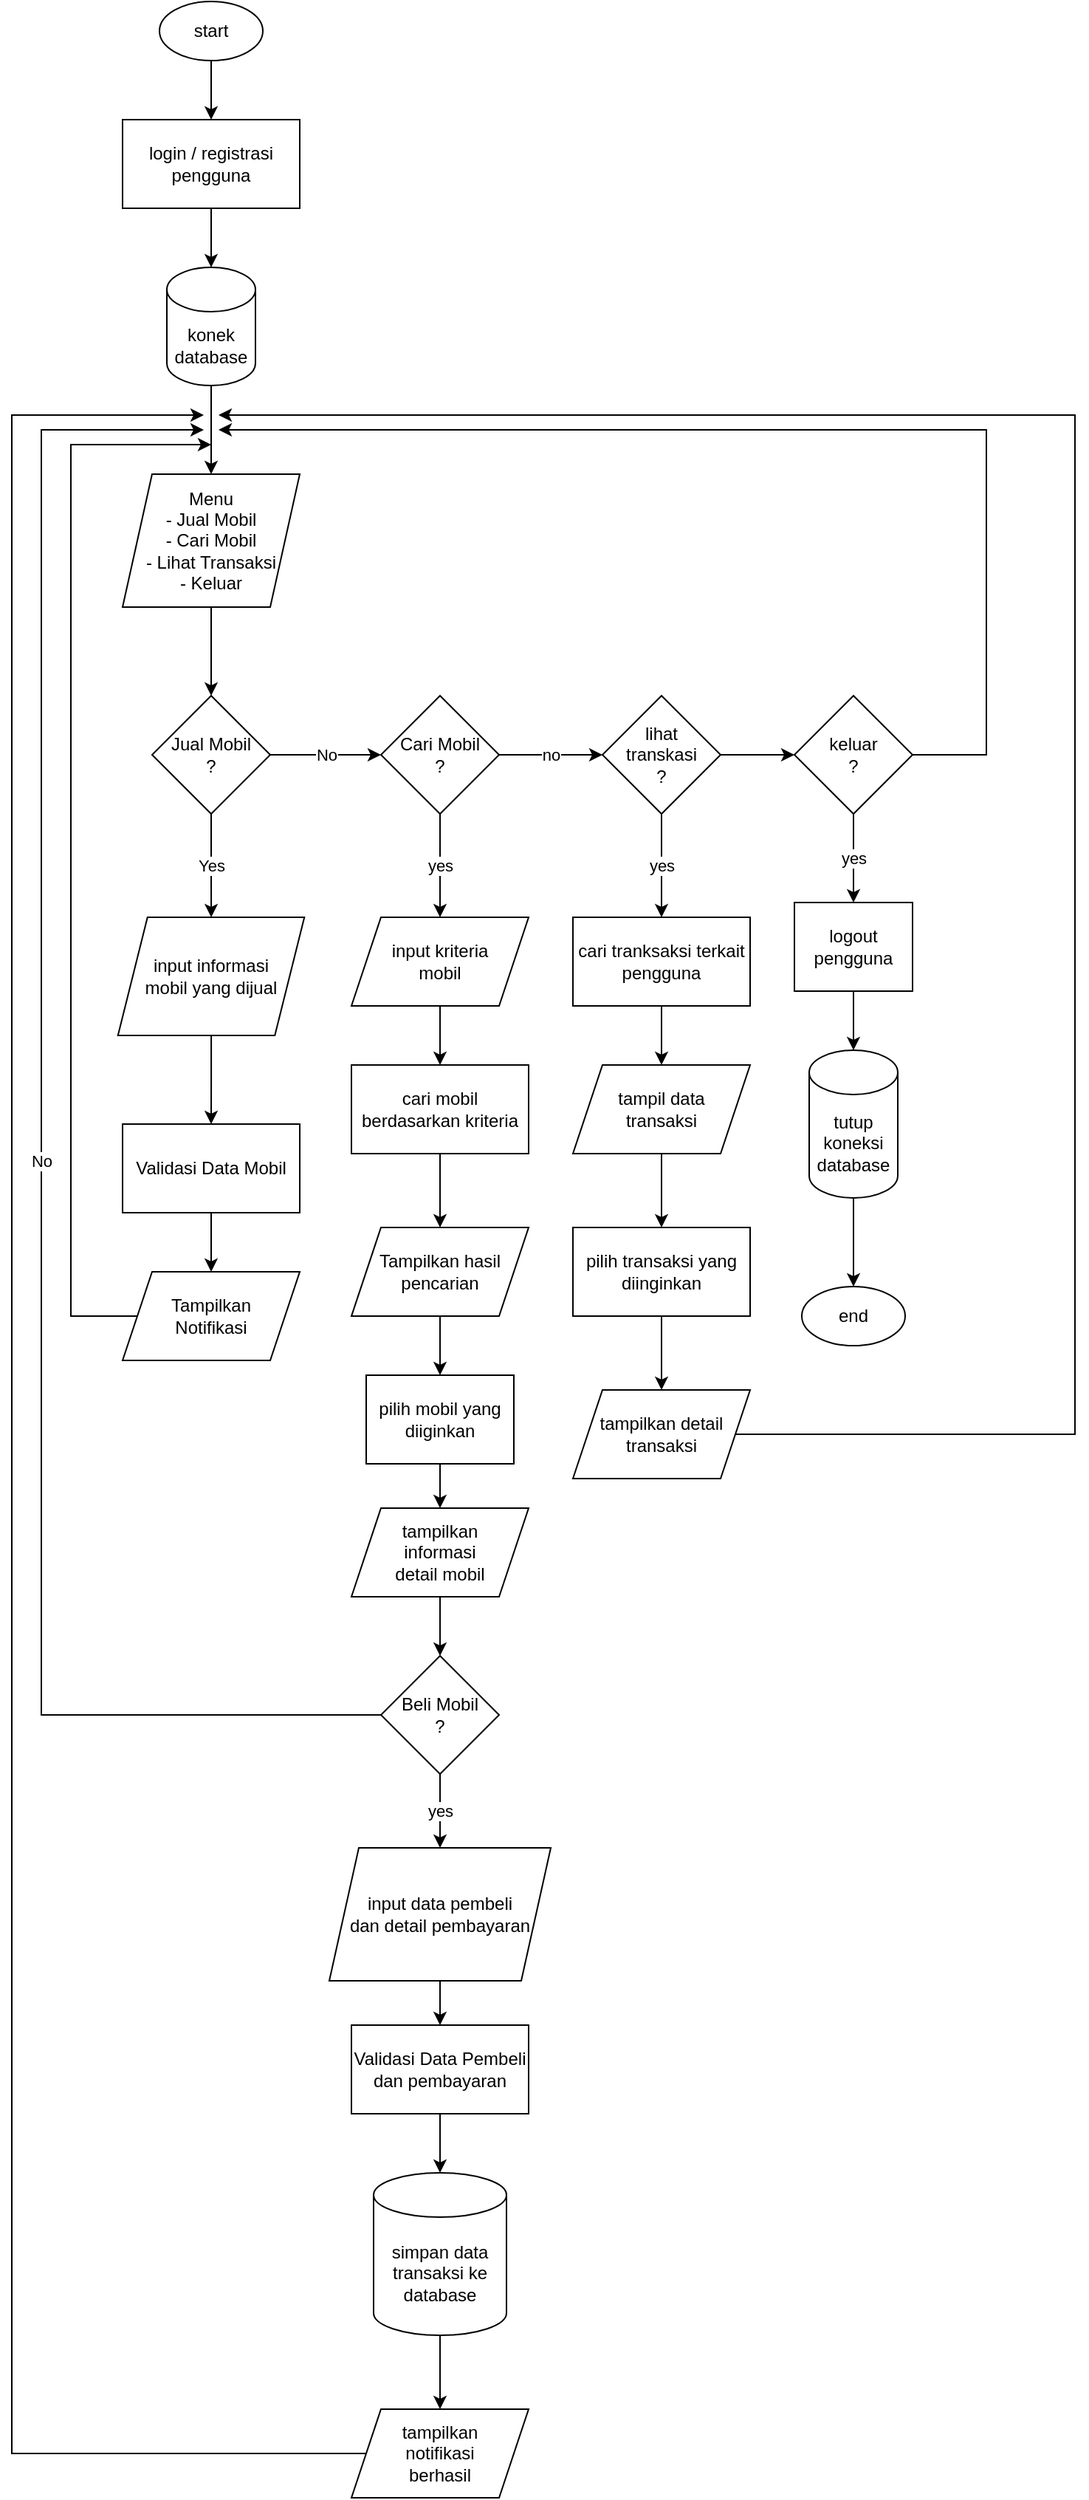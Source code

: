 <mxfile version="21.5.0" type="device">
  <diagram name="Page-1" id="ZrcFaEGFizvkcevG9bBq">
    <mxGraphModel dx="2049" dy="1206" grid="1" gridSize="10" guides="1" tooltips="1" connect="1" arrows="1" fold="1" page="1" pageScale="1" pageWidth="850" pageHeight="1100" math="0" shadow="0">
      <root>
        <mxCell id="0" />
        <mxCell id="1" parent="0" />
        <mxCell id="z6F47-zgnNR2YEE50ISe-2" style="edgeStyle=orthogonalEdgeStyle;rounded=0;orthogonalLoop=1;jettySize=auto;html=1;" edge="1" parent="1" source="z6F47-zgnNR2YEE50ISe-1" target="z6F47-zgnNR2YEE50ISe-3">
          <mxGeometry relative="1" as="geometry">
            <mxPoint x="255" y="140" as="targetPoint" />
          </mxGeometry>
        </mxCell>
        <mxCell id="z6F47-zgnNR2YEE50ISe-1" value="start" style="ellipse;whiteSpace=wrap;html=1;" vertex="1" parent="1">
          <mxGeometry x="220" y="50" width="70" height="40" as="geometry" />
        </mxCell>
        <mxCell id="z6F47-zgnNR2YEE50ISe-4" style="edgeStyle=orthogonalEdgeStyle;rounded=0;orthogonalLoop=1;jettySize=auto;html=1;" edge="1" parent="1" source="z6F47-zgnNR2YEE50ISe-3" target="z6F47-zgnNR2YEE50ISe-5">
          <mxGeometry relative="1" as="geometry">
            <mxPoint x="255" y="250" as="targetPoint" />
          </mxGeometry>
        </mxCell>
        <mxCell id="z6F47-zgnNR2YEE50ISe-3" value="login / registrasi pengguna" style="rounded=0;whiteSpace=wrap;html=1;" vertex="1" parent="1">
          <mxGeometry x="195" y="130" width="120" height="60" as="geometry" />
        </mxCell>
        <mxCell id="z6F47-zgnNR2YEE50ISe-12" style="edgeStyle=orthogonalEdgeStyle;rounded=0;orthogonalLoop=1;jettySize=auto;html=1;" edge="1" parent="1" source="z6F47-zgnNR2YEE50ISe-5" target="z6F47-zgnNR2YEE50ISe-13">
          <mxGeometry relative="1" as="geometry">
            <mxPoint x="255" y="370" as="targetPoint" />
          </mxGeometry>
        </mxCell>
        <mxCell id="z6F47-zgnNR2YEE50ISe-5" value="konek database" style="shape=cylinder3;whiteSpace=wrap;html=1;boundedLbl=1;backgroundOutline=1;size=15;" vertex="1" parent="1">
          <mxGeometry x="225" y="230" width="60" height="80" as="geometry" />
        </mxCell>
        <mxCell id="z6F47-zgnNR2YEE50ISe-14" style="edgeStyle=orthogonalEdgeStyle;rounded=0;orthogonalLoop=1;jettySize=auto;html=1;" edge="1" parent="1" source="z6F47-zgnNR2YEE50ISe-13" target="z6F47-zgnNR2YEE50ISe-15">
          <mxGeometry relative="1" as="geometry">
            <mxPoint x="255" y="530" as="targetPoint" />
          </mxGeometry>
        </mxCell>
        <mxCell id="z6F47-zgnNR2YEE50ISe-13" value="Menu&lt;br&gt;- Jual Mobil&lt;br&gt;- Cari Mobil&lt;br&gt;- Lihat Transaksi&lt;br&gt;- Keluar" style="shape=parallelogram;perimeter=parallelogramPerimeter;whiteSpace=wrap;html=1;fixedSize=1;" vertex="1" parent="1">
          <mxGeometry x="195" y="370" width="120" height="90" as="geometry" />
        </mxCell>
        <mxCell id="z6F47-zgnNR2YEE50ISe-16" value="Yes" style="edgeStyle=orthogonalEdgeStyle;rounded=0;orthogonalLoop=1;jettySize=auto;html=1;" edge="1" parent="1" source="z6F47-zgnNR2YEE50ISe-15" target="z6F47-zgnNR2YEE50ISe-17">
          <mxGeometry relative="1" as="geometry">
            <mxPoint x="255" y="650" as="targetPoint" />
          </mxGeometry>
        </mxCell>
        <mxCell id="z6F47-zgnNR2YEE50ISe-25" value="No" style="edgeStyle=orthogonalEdgeStyle;rounded=0;orthogonalLoop=1;jettySize=auto;html=1;" edge="1" parent="1" source="z6F47-zgnNR2YEE50ISe-15" target="z6F47-zgnNR2YEE50ISe-26">
          <mxGeometry relative="1" as="geometry">
            <mxPoint x="380" y="560" as="targetPoint" />
          </mxGeometry>
        </mxCell>
        <mxCell id="z6F47-zgnNR2YEE50ISe-15" value="Jual Mobil&lt;br&gt;?" style="rhombus;whiteSpace=wrap;html=1;" vertex="1" parent="1">
          <mxGeometry x="215" y="520" width="80" height="80" as="geometry" />
        </mxCell>
        <mxCell id="z6F47-zgnNR2YEE50ISe-18" style="edgeStyle=orthogonalEdgeStyle;rounded=0;orthogonalLoop=1;jettySize=auto;html=1;" edge="1" parent="1" source="z6F47-zgnNR2YEE50ISe-17" target="z6F47-zgnNR2YEE50ISe-19">
          <mxGeometry relative="1" as="geometry">
            <mxPoint x="255.005" y="810" as="targetPoint" />
          </mxGeometry>
        </mxCell>
        <mxCell id="z6F47-zgnNR2YEE50ISe-17" value="input informasi&lt;br&gt;mobil yang dijual" style="shape=parallelogram;perimeter=parallelogramPerimeter;whiteSpace=wrap;html=1;fixedSize=1;" vertex="1" parent="1">
          <mxGeometry x="191.88" y="670" width="126.25" height="80" as="geometry" />
        </mxCell>
        <mxCell id="z6F47-zgnNR2YEE50ISe-20" style="edgeStyle=orthogonalEdgeStyle;rounded=0;orthogonalLoop=1;jettySize=auto;html=1;" edge="1" parent="1" source="z6F47-zgnNR2YEE50ISe-19" target="z6F47-zgnNR2YEE50ISe-21">
          <mxGeometry relative="1" as="geometry">
            <mxPoint x="255.005" y="940" as="targetPoint" />
          </mxGeometry>
        </mxCell>
        <mxCell id="z6F47-zgnNR2YEE50ISe-19" value="Validasi Data Mobil" style="rounded=0;whiteSpace=wrap;html=1;" vertex="1" parent="1">
          <mxGeometry x="195.005" y="810" width="120" height="60" as="geometry" />
        </mxCell>
        <mxCell id="z6F47-zgnNR2YEE50ISe-24" style="edgeStyle=orthogonalEdgeStyle;rounded=0;orthogonalLoop=1;jettySize=auto;html=1;exitX=0;exitY=0.5;exitDx=0;exitDy=0;" edge="1" parent="1" source="z6F47-zgnNR2YEE50ISe-21">
          <mxGeometry relative="1" as="geometry">
            <mxPoint x="255" y="350" as="targetPoint" />
            <mxPoint x="160.005" y="950" as="sourcePoint" />
            <Array as="points">
              <mxPoint x="160" y="940" />
              <mxPoint x="160" y="350" />
            </Array>
          </mxGeometry>
        </mxCell>
        <mxCell id="z6F47-zgnNR2YEE50ISe-21" value="Tampilkan&lt;br&gt;Notifikasi" style="shape=parallelogram;perimeter=parallelogramPerimeter;whiteSpace=wrap;html=1;fixedSize=1;" vertex="1" parent="1">
          <mxGeometry x="195.005" y="910" width="120" height="60" as="geometry" />
        </mxCell>
        <mxCell id="z6F47-zgnNR2YEE50ISe-27" value="yes" style="edgeStyle=orthogonalEdgeStyle;rounded=0;orthogonalLoop=1;jettySize=auto;html=1;" edge="1" parent="1" source="z6F47-zgnNR2YEE50ISe-26" target="z6F47-zgnNR2YEE50ISe-28">
          <mxGeometry relative="1" as="geometry">
            <mxPoint x="410" y="670" as="targetPoint" />
          </mxGeometry>
        </mxCell>
        <mxCell id="z6F47-zgnNR2YEE50ISe-55" value="no" style="edgeStyle=orthogonalEdgeStyle;rounded=0;orthogonalLoop=1;jettySize=auto;html=1;" edge="1" parent="1" source="z6F47-zgnNR2YEE50ISe-26" target="z6F47-zgnNR2YEE50ISe-56">
          <mxGeometry relative="1" as="geometry">
            <mxPoint x="530" y="560" as="targetPoint" />
          </mxGeometry>
        </mxCell>
        <mxCell id="z6F47-zgnNR2YEE50ISe-26" value="Cari Mobil&lt;br&gt;?" style="rhombus;whiteSpace=wrap;html=1;" vertex="1" parent="1">
          <mxGeometry x="370" y="520" width="80" height="80" as="geometry" />
        </mxCell>
        <mxCell id="z6F47-zgnNR2YEE50ISe-31" style="edgeStyle=orthogonalEdgeStyle;rounded=0;orthogonalLoop=1;jettySize=auto;html=1;" edge="1" parent="1" source="z6F47-zgnNR2YEE50ISe-28" target="z6F47-zgnNR2YEE50ISe-32">
          <mxGeometry relative="1" as="geometry">
            <mxPoint x="410" y="800" as="targetPoint" />
          </mxGeometry>
        </mxCell>
        <mxCell id="z6F47-zgnNR2YEE50ISe-28" value="input kriteria&lt;br&gt;mobil" style="shape=parallelogram;perimeter=parallelogramPerimeter;whiteSpace=wrap;html=1;fixedSize=1;" vertex="1" parent="1">
          <mxGeometry x="350" y="670" width="120" height="60" as="geometry" />
        </mxCell>
        <mxCell id="z6F47-zgnNR2YEE50ISe-33" style="edgeStyle=orthogonalEdgeStyle;rounded=0;orthogonalLoop=1;jettySize=auto;html=1;" edge="1" parent="1" source="z6F47-zgnNR2YEE50ISe-32" target="z6F47-zgnNR2YEE50ISe-34">
          <mxGeometry relative="1" as="geometry">
            <mxPoint x="410" y="880" as="targetPoint" />
          </mxGeometry>
        </mxCell>
        <mxCell id="z6F47-zgnNR2YEE50ISe-32" value="cari mobil berdasarkan kriteria" style="rounded=0;whiteSpace=wrap;html=1;" vertex="1" parent="1">
          <mxGeometry x="350" y="770" width="120" height="60" as="geometry" />
        </mxCell>
        <mxCell id="z6F47-zgnNR2YEE50ISe-35" style="edgeStyle=orthogonalEdgeStyle;rounded=0;orthogonalLoop=1;jettySize=auto;html=1;" edge="1" parent="1" source="z6F47-zgnNR2YEE50ISe-34" target="z6F47-zgnNR2YEE50ISe-36">
          <mxGeometry relative="1" as="geometry">
            <mxPoint x="410" y="1000" as="targetPoint" />
          </mxGeometry>
        </mxCell>
        <mxCell id="z6F47-zgnNR2YEE50ISe-34" value="Tampilkan hasil pencarian" style="shape=parallelogram;perimeter=parallelogramPerimeter;whiteSpace=wrap;html=1;fixedSize=1;" vertex="1" parent="1">
          <mxGeometry x="350" y="880" width="120" height="60" as="geometry" />
        </mxCell>
        <mxCell id="z6F47-zgnNR2YEE50ISe-37" style="edgeStyle=orthogonalEdgeStyle;rounded=0;orthogonalLoop=1;jettySize=auto;html=1;" edge="1" parent="1" source="z6F47-zgnNR2YEE50ISe-36" target="z6F47-zgnNR2YEE50ISe-38">
          <mxGeometry relative="1" as="geometry">
            <mxPoint x="410" y="1100" as="targetPoint" />
          </mxGeometry>
        </mxCell>
        <mxCell id="z6F47-zgnNR2YEE50ISe-36" value="pilih mobil yang diiginkan" style="rounded=0;whiteSpace=wrap;html=1;" vertex="1" parent="1">
          <mxGeometry x="360" y="980" width="100" height="60" as="geometry" />
        </mxCell>
        <mxCell id="z6F47-zgnNR2YEE50ISe-39" style="edgeStyle=orthogonalEdgeStyle;rounded=0;orthogonalLoop=1;jettySize=auto;html=1;" edge="1" parent="1" source="z6F47-zgnNR2YEE50ISe-38" target="z6F47-zgnNR2YEE50ISe-40">
          <mxGeometry relative="1" as="geometry">
            <mxPoint x="410" y="1200.0" as="targetPoint" />
          </mxGeometry>
        </mxCell>
        <mxCell id="z6F47-zgnNR2YEE50ISe-38" value="tampilkan &lt;br&gt;informasi&lt;br&gt;detail mobil" style="shape=parallelogram;perimeter=parallelogramPerimeter;whiteSpace=wrap;html=1;fixedSize=1;" vertex="1" parent="1">
          <mxGeometry x="350" y="1070" width="120" height="60" as="geometry" />
        </mxCell>
        <mxCell id="z6F47-zgnNR2YEE50ISe-43" value="yes" style="edgeStyle=orthogonalEdgeStyle;rounded=0;orthogonalLoop=1;jettySize=auto;html=1;" edge="1" parent="1" source="z6F47-zgnNR2YEE50ISe-40" target="z6F47-zgnNR2YEE50ISe-44">
          <mxGeometry relative="1" as="geometry">
            <mxPoint x="410" y="1300" as="targetPoint" />
          </mxGeometry>
        </mxCell>
        <mxCell id="z6F47-zgnNR2YEE50ISe-45" value="No" style="edgeStyle=orthogonalEdgeStyle;rounded=0;orthogonalLoop=1;jettySize=auto;html=1;" edge="1" parent="1" source="z6F47-zgnNR2YEE50ISe-40">
          <mxGeometry relative="1" as="geometry">
            <mxPoint x="250" y="340" as="targetPoint" />
            <Array as="points">
              <mxPoint x="140" y="1210" />
              <mxPoint x="140" y="340" />
            </Array>
          </mxGeometry>
        </mxCell>
        <mxCell id="z6F47-zgnNR2YEE50ISe-40" value="Beli Mobil&lt;br&gt;?" style="rhombus;whiteSpace=wrap;html=1;" vertex="1" parent="1">
          <mxGeometry x="370" y="1170.0" width="80" height="80" as="geometry" />
        </mxCell>
        <mxCell id="z6F47-zgnNR2YEE50ISe-46" style="edgeStyle=orthogonalEdgeStyle;rounded=0;orthogonalLoop=1;jettySize=auto;html=1;" edge="1" parent="1" source="z6F47-zgnNR2YEE50ISe-44" target="z6F47-zgnNR2YEE50ISe-47">
          <mxGeometry relative="1" as="geometry">
            <mxPoint x="410" y="1450" as="targetPoint" />
          </mxGeometry>
        </mxCell>
        <mxCell id="z6F47-zgnNR2YEE50ISe-44" value="input data pembeli&lt;br&gt;dan detail pembayaran" style="shape=parallelogram;perimeter=parallelogramPerimeter;whiteSpace=wrap;html=1;fixedSize=1;" vertex="1" parent="1">
          <mxGeometry x="335" y="1300" width="150" height="90" as="geometry" />
        </mxCell>
        <mxCell id="z6F47-zgnNR2YEE50ISe-50" style="edgeStyle=orthogonalEdgeStyle;rounded=0;orthogonalLoop=1;jettySize=auto;html=1;" edge="1" parent="1" source="z6F47-zgnNR2YEE50ISe-47" target="z6F47-zgnNR2YEE50ISe-51">
          <mxGeometry relative="1" as="geometry">
            <mxPoint x="410" y="1530" as="targetPoint" />
          </mxGeometry>
        </mxCell>
        <mxCell id="z6F47-zgnNR2YEE50ISe-47" value="Validasi Data Pembeli dan pembayaran" style="rounded=0;whiteSpace=wrap;html=1;" vertex="1" parent="1">
          <mxGeometry x="350" y="1420" width="120" height="60" as="geometry" />
        </mxCell>
        <mxCell id="z6F47-zgnNR2YEE50ISe-52" style="edgeStyle=orthogonalEdgeStyle;rounded=0;orthogonalLoop=1;jettySize=auto;html=1;" edge="1" parent="1" source="z6F47-zgnNR2YEE50ISe-51" target="z6F47-zgnNR2YEE50ISe-53">
          <mxGeometry relative="1" as="geometry">
            <mxPoint x="410" y="1690" as="targetPoint" />
          </mxGeometry>
        </mxCell>
        <mxCell id="z6F47-zgnNR2YEE50ISe-51" value="simpan data transaksi ke database" style="shape=cylinder3;whiteSpace=wrap;html=1;boundedLbl=1;backgroundOutline=1;size=15;" vertex="1" parent="1">
          <mxGeometry x="365" y="1520" width="90" height="110" as="geometry" />
        </mxCell>
        <mxCell id="z6F47-zgnNR2YEE50ISe-54" style="edgeStyle=orthogonalEdgeStyle;rounded=0;orthogonalLoop=1;jettySize=auto;html=1;" edge="1" parent="1" source="z6F47-zgnNR2YEE50ISe-53">
          <mxGeometry relative="1" as="geometry">
            <mxPoint x="250" y="330" as="targetPoint" />
            <Array as="points">
              <mxPoint x="120" y="1710" />
              <mxPoint x="120" y="330" />
            </Array>
          </mxGeometry>
        </mxCell>
        <mxCell id="z6F47-zgnNR2YEE50ISe-53" value="tampilkan &lt;br&gt;notifikasi&lt;br&gt;berhasil" style="shape=parallelogram;perimeter=parallelogramPerimeter;whiteSpace=wrap;html=1;fixedSize=1;" vertex="1" parent="1">
          <mxGeometry x="350" y="1680" width="120" height="60" as="geometry" />
        </mxCell>
        <mxCell id="z6F47-zgnNR2YEE50ISe-57" value="yes" style="edgeStyle=orthogonalEdgeStyle;rounded=0;orthogonalLoop=1;jettySize=auto;html=1;" edge="1" parent="1" source="z6F47-zgnNR2YEE50ISe-56" target="z6F47-zgnNR2YEE50ISe-58">
          <mxGeometry relative="1" as="geometry">
            <mxPoint x="560" y="670" as="targetPoint" />
          </mxGeometry>
        </mxCell>
        <mxCell id="z6F47-zgnNR2YEE50ISe-66" style="edgeStyle=orthogonalEdgeStyle;rounded=0;orthogonalLoop=1;jettySize=auto;html=1;" edge="1" parent="1" source="z6F47-zgnNR2YEE50ISe-56" target="z6F47-zgnNR2YEE50ISe-67">
          <mxGeometry relative="1" as="geometry">
            <mxPoint x="680" y="560" as="targetPoint" />
          </mxGeometry>
        </mxCell>
        <mxCell id="z6F47-zgnNR2YEE50ISe-56" value="lihat &lt;br&gt;transkasi&lt;br&gt;?" style="rhombus;whiteSpace=wrap;html=1;" vertex="1" parent="1">
          <mxGeometry x="520" y="520" width="80" height="80" as="geometry" />
        </mxCell>
        <mxCell id="z6F47-zgnNR2YEE50ISe-59" style="edgeStyle=orthogonalEdgeStyle;rounded=0;orthogonalLoop=1;jettySize=auto;html=1;" edge="1" parent="1" source="z6F47-zgnNR2YEE50ISe-58" target="z6F47-zgnNR2YEE50ISe-60">
          <mxGeometry relative="1" as="geometry">
            <mxPoint x="560" y="780" as="targetPoint" />
          </mxGeometry>
        </mxCell>
        <mxCell id="z6F47-zgnNR2YEE50ISe-58" value="cari tranksaksi terkait pengguna" style="rounded=0;whiteSpace=wrap;html=1;" vertex="1" parent="1">
          <mxGeometry x="500" y="670" width="120" height="60" as="geometry" />
        </mxCell>
        <mxCell id="z6F47-zgnNR2YEE50ISe-61" style="edgeStyle=orthogonalEdgeStyle;rounded=0;orthogonalLoop=1;jettySize=auto;html=1;" edge="1" parent="1" source="z6F47-zgnNR2YEE50ISe-60" target="z6F47-zgnNR2YEE50ISe-62">
          <mxGeometry relative="1" as="geometry">
            <mxPoint x="560" y="890" as="targetPoint" />
          </mxGeometry>
        </mxCell>
        <mxCell id="z6F47-zgnNR2YEE50ISe-60" value="tampil data&lt;br&gt;transaksi" style="shape=parallelogram;perimeter=parallelogramPerimeter;whiteSpace=wrap;html=1;fixedSize=1;" vertex="1" parent="1">
          <mxGeometry x="500" y="770" width="120" height="60" as="geometry" />
        </mxCell>
        <mxCell id="z6F47-zgnNR2YEE50ISe-63" style="edgeStyle=orthogonalEdgeStyle;rounded=0;orthogonalLoop=1;jettySize=auto;html=1;" edge="1" parent="1" source="z6F47-zgnNR2YEE50ISe-62" target="z6F47-zgnNR2YEE50ISe-64">
          <mxGeometry relative="1" as="geometry">
            <mxPoint x="560" y="1010" as="targetPoint" />
          </mxGeometry>
        </mxCell>
        <mxCell id="z6F47-zgnNR2YEE50ISe-62" value="pilih transaksi yang diinginkan" style="rounded=0;whiteSpace=wrap;html=1;" vertex="1" parent="1">
          <mxGeometry x="500" y="880" width="120" height="60" as="geometry" />
        </mxCell>
        <mxCell id="z6F47-zgnNR2YEE50ISe-65" style="edgeStyle=orthogonalEdgeStyle;rounded=0;orthogonalLoop=1;jettySize=auto;html=1;" edge="1" parent="1" source="z6F47-zgnNR2YEE50ISe-64">
          <mxGeometry relative="1" as="geometry">
            <mxPoint x="260" y="330" as="targetPoint" />
            <Array as="points">
              <mxPoint x="840" y="1020" />
              <mxPoint x="840" y="330" />
            </Array>
          </mxGeometry>
        </mxCell>
        <mxCell id="z6F47-zgnNR2YEE50ISe-64" value="tampilkan detail transaksi" style="shape=parallelogram;perimeter=parallelogramPerimeter;whiteSpace=wrap;html=1;fixedSize=1;" vertex="1" parent="1">
          <mxGeometry x="500" y="990" width="120" height="60" as="geometry" />
        </mxCell>
        <mxCell id="z6F47-zgnNR2YEE50ISe-68" value="yes" style="edgeStyle=orthogonalEdgeStyle;rounded=0;orthogonalLoop=1;jettySize=auto;html=1;" edge="1" parent="1" source="z6F47-zgnNR2YEE50ISe-67" target="z6F47-zgnNR2YEE50ISe-69">
          <mxGeometry relative="1" as="geometry">
            <mxPoint x="690" y="670" as="targetPoint" />
          </mxGeometry>
        </mxCell>
        <mxCell id="z6F47-zgnNR2YEE50ISe-75" style="edgeStyle=orthogonalEdgeStyle;rounded=0;orthogonalLoop=1;jettySize=auto;html=1;exitX=1;exitY=0.5;exitDx=0;exitDy=0;" edge="1" parent="1" source="z6F47-zgnNR2YEE50ISe-67">
          <mxGeometry relative="1" as="geometry">
            <mxPoint x="260" y="340" as="targetPoint" />
            <Array as="points">
              <mxPoint x="780" y="560" />
              <mxPoint x="780" y="340" />
            </Array>
          </mxGeometry>
        </mxCell>
        <mxCell id="z6F47-zgnNR2YEE50ISe-67" value="keluar&lt;br&gt;?" style="rhombus;whiteSpace=wrap;html=1;" vertex="1" parent="1">
          <mxGeometry x="650" y="520" width="80" height="80" as="geometry" />
        </mxCell>
        <mxCell id="z6F47-zgnNR2YEE50ISe-70" style="edgeStyle=orthogonalEdgeStyle;rounded=0;orthogonalLoop=1;jettySize=auto;html=1;" edge="1" parent="1" source="z6F47-zgnNR2YEE50ISe-69" target="z6F47-zgnNR2YEE50ISe-71">
          <mxGeometry relative="1" as="geometry">
            <mxPoint x="690" y="780" as="targetPoint" />
          </mxGeometry>
        </mxCell>
        <mxCell id="z6F47-zgnNR2YEE50ISe-69" value="logout pengguna" style="rounded=0;whiteSpace=wrap;html=1;" vertex="1" parent="1">
          <mxGeometry x="650" y="660" width="80" height="60" as="geometry" />
        </mxCell>
        <mxCell id="z6F47-zgnNR2YEE50ISe-72" style="edgeStyle=orthogonalEdgeStyle;rounded=0;orthogonalLoop=1;jettySize=auto;html=1;" edge="1" parent="1" source="z6F47-zgnNR2YEE50ISe-71" target="z6F47-zgnNR2YEE50ISe-73">
          <mxGeometry relative="1" as="geometry">
            <mxPoint x="690" y="920" as="targetPoint" />
          </mxGeometry>
        </mxCell>
        <mxCell id="z6F47-zgnNR2YEE50ISe-71" value="tutup koneksi database" style="shape=cylinder3;whiteSpace=wrap;html=1;boundedLbl=1;backgroundOutline=1;size=15;" vertex="1" parent="1">
          <mxGeometry x="660" y="760" width="60" height="100" as="geometry" />
        </mxCell>
        <mxCell id="z6F47-zgnNR2YEE50ISe-73" value="end" style="ellipse;whiteSpace=wrap;html=1;" vertex="1" parent="1">
          <mxGeometry x="655" y="920" width="70" height="40" as="geometry" />
        </mxCell>
      </root>
    </mxGraphModel>
  </diagram>
</mxfile>
